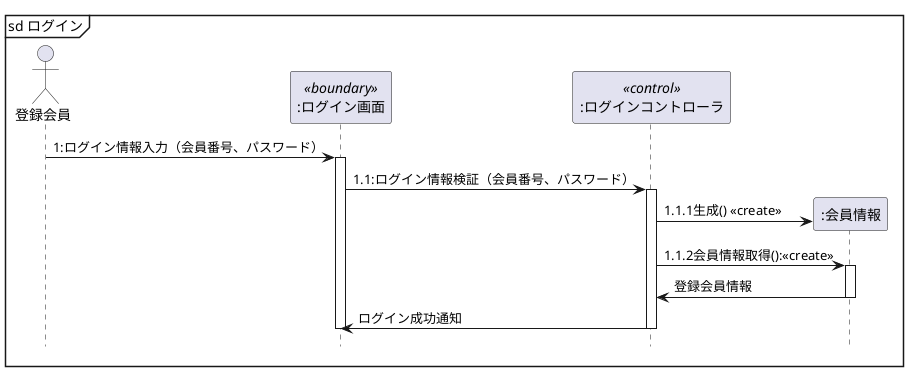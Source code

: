 @startuml 図4-1
hide footbox
actor 登録会員 as member
participant ":ログイン画面" as boundary <<boundary>>
participant ":ログインコントローラ" as control <<control>>
participant ":会員情報" as entity

mainframe sd ログイン
member -> boundary : 1:ログイン情報入力（会員番号、パスワード）
activate boundary
boundary -> control : 1.1:ログイン情報検証（会員番号、パスワード）


activate control
create entity
control -> entity :1.1.1生成() <<create>>
control -> entity : 1.1.2会員情報取得():<<create>>

activate entity
control <- entity : 登録会員情報
deactivate entity
boundary <- control : ログイン成功通知
deactivate control
deactivate boundary

' control -> entity : <<create>>\n1.1.1生成():
' control -> entity : 1.1.2会員情報取得():<<create>>
' control <- entity : 登録会員情報
@enduml